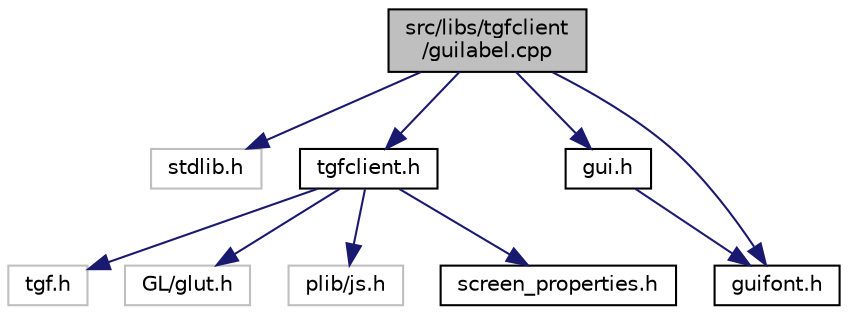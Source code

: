 digraph "src/libs/tgfclient/guilabel.cpp"
{
  edge [fontname="Helvetica",fontsize="10",labelfontname="Helvetica",labelfontsize="10"];
  node [fontname="Helvetica",fontsize="10",shape=record];
  Node1 [label="src/libs/tgfclient\l/guilabel.cpp",height=0.2,width=0.4,color="black", fillcolor="grey75", style="filled", fontcolor="black"];
  Node1 -> Node2 [color="midnightblue",fontsize="10",style="solid",fontname="Helvetica"];
  Node2 [label="stdlib.h",height=0.2,width=0.4,color="grey75", fillcolor="white", style="filled"];
  Node1 -> Node3 [color="midnightblue",fontsize="10",style="solid",fontname="Helvetica"];
  Node3 [label="tgfclient.h",height=0.2,width=0.4,color="black", fillcolor="white", style="filled",URL="$tgfclient_8h.html",tooltip="The Gaming Framework API (client part). "];
  Node3 -> Node4 [color="midnightblue",fontsize="10",style="solid",fontname="Helvetica"];
  Node4 [label="tgf.h",height=0.2,width=0.4,color="grey75", fillcolor="white", style="filled"];
  Node3 -> Node5 [color="midnightblue",fontsize="10",style="solid",fontname="Helvetica"];
  Node5 [label="GL/glut.h",height=0.2,width=0.4,color="grey75", fillcolor="white", style="filled"];
  Node3 -> Node6 [color="midnightblue",fontsize="10",style="solid",fontname="Helvetica"];
  Node6 [label="plib/js.h",height=0.2,width=0.4,color="grey75", fillcolor="white", style="filled"];
  Node3 -> Node7 [color="midnightblue",fontsize="10",style="solid",fontname="Helvetica"];
  Node7 [label="screen_properties.h",height=0.2,width=0.4,color="black", fillcolor="white", style="filled",URL="$screen__properties_8h.html"];
  Node1 -> Node8 [color="midnightblue",fontsize="10",style="solid",fontname="Helvetica"];
  Node8 [label="gui.h",height=0.2,width=0.4,color="black", fillcolor="white", style="filled",URL="$gui_8h.html"];
  Node8 -> Node9 [color="midnightblue",fontsize="10",style="solid",fontname="Helvetica"];
  Node9 [label="guifont.h",height=0.2,width=0.4,color="black", fillcolor="white", style="filled",URL="$guifont_8h.html"];
  Node1 -> Node9 [color="midnightblue",fontsize="10",style="solid",fontname="Helvetica"];
}
